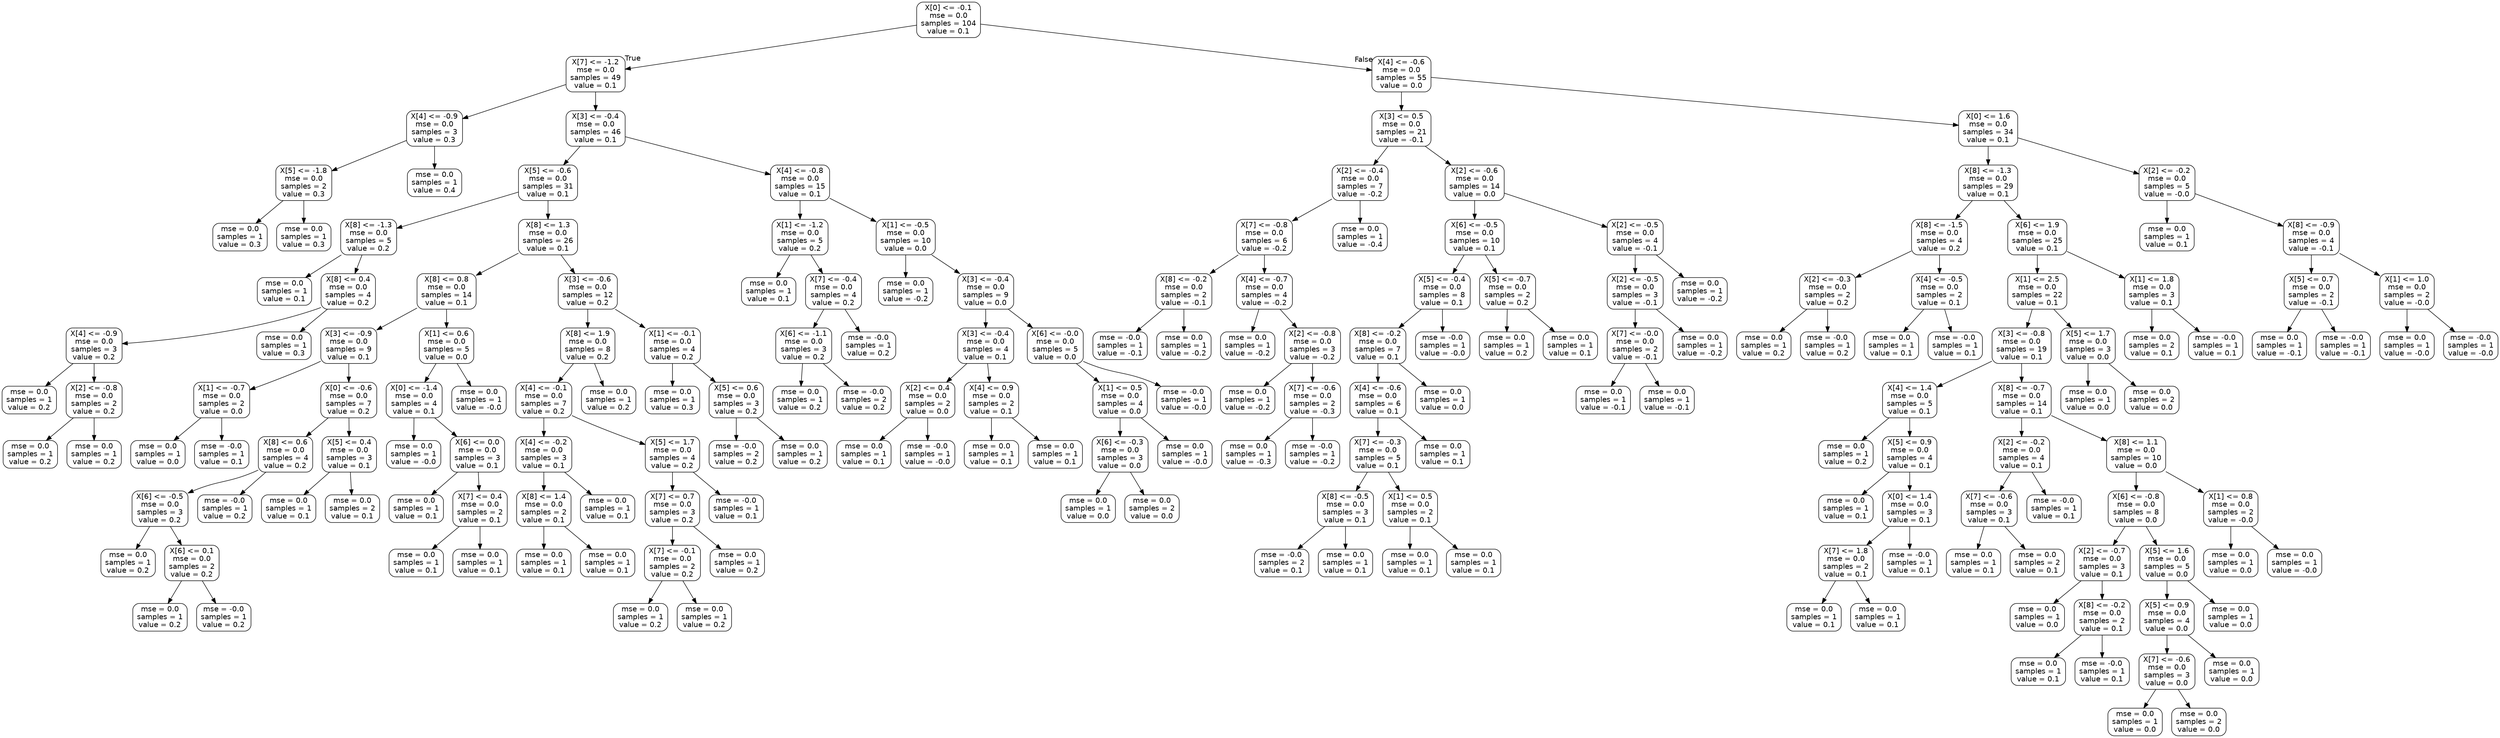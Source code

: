digraph Tree {
node [shape=box, style="rounded", color="black", fontname=helvetica] ;
edge [fontname=helvetica] ;
0 [label="X[0] <= -0.1\nmse = 0.0\nsamples = 104\nvalue = 0.1"] ;
1 [label="X[7] <= -1.2\nmse = 0.0\nsamples = 49\nvalue = 0.1"] ;
0 -> 1 [labeldistance=2.5, labelangle=45, headlabel="True"] ;
2 [label="X[4] <= -0.9\nmse = 0.0\nsamples = 3\nvalue = 0.3"] ;
1 -> 2 ;
3 [label="X[5] <= -1.8\nmse = 0.0\nsamples = 2\nvalue = 0.3"] ;
2 -> 3 ;
4 [label="mse = 0.0\nsamples = 1\nvalue = 0.3"] ;
3 -> 4 ;
5 [label="mse = 0.0\nsamples = 1\nvalue = 0.3"] ;
3 -> 5 ;
6 [label="mse = 0.0\nsamples = 1\nvalue = 0.4"] ;
2 -> 6 ;
7 [label="X[3] <= -0.4\nmse = 0.0\nsamples = 46\nvalue = 0.1"] ;
1 -> 7 ;
8 [label="X[5] <= -0.6\nmse = 0.0\nsamples = 31\nvalue = 0.1"] ;
7 -> 8 ;
9 [label="X[8] <= -1.3\nmse = 0.0\nsamples = 5\nvalue = 0.2"] ;
8 -> 9 ;
10 [label="mse = 0.0\nsamples = 1\nvalue = 0.1"] ;
9 -> 10 ;
11 [label="X[8] <= 0.4\nmse = 0.0\nsamples = 4\nvalue = 0.2"] ;
9 -> 11 ;
12 [label="X[4] <= -0.9\nmse = 0.0\nsamples = 3\nvalue = 0.2"] ;
11 -> 12 ;
13 [label="mse = 0.0\nsamples = 1\nvalue = 0.2"] ;
12 -> 13 ;
14 [label="X[2] <= -0.8\nmse = 0.0\nsamples = 2\nvalue = 0.2"] ;
12 -> 14 ;
15 [label="mse = 0.0\nsamples = 1\nvalue = 0.2"] ;
14 -> 15 ;
16 [label="mse = 0.0\nsamples = 1\nvalue = 0.2"] ;
14 -> 16 ;
17 [label="mse = 0.0\nsamples = 1\nvalue = 0.3"] ;
11 -> 17 ;
18 [label="X[8] <= 1.3\nmse = 0.0\nsamples = 26\nvalue = 0.1"] ;
8 -> 18 ;
19 [label="X[8] <= 0.8\nmse = 0.0\nsamples = 14\nvalue = 0.1"] ;
18 -> 19 ;
20 [label="X[3] <= -0.9\nmse = 0.0\nsamples = 9\nvalue = 0.1"] ;
19 -> 20 ;
21 [label="X[1] <= -0.7\nmse = 0.0\nsamples = 2\nvalue = 0.0"] ;
20 -> 21 ;
22 [label="mse = 0.0\nsamples = 1\nvalue = 0.0"] ;
21 -> 22 ;
23 [label="mse = -0.0\nsamples = 1\nvalue = 0.1"] ;
21 -> 23 ;
24 [label="X[0] <= -0.6\nmse = 0.0\nsamples = 7\nvalue = 0.2"] ;
20 -> 24 ;
25 [label="X[8] <= 0.6\nmse = 0.0\nsamples = 4\nvalue = 0.2"] ;
24 -> 25 ;
26 [label="X[6] <= -0.5\nmse = 0.0\nsamples = 3\nvalue = 0.2"] ;
25 -> 26 ;
27 [label="mse = 0.0\nsamples = 1\nvalue = 0.2"] ;
26 -> 27 ;
28 [label="X[6] <= 0.1\nmse = 0.0\nsamples = 2\nvalue = 0.2"] ;
26 -> 28 ;
29 [label="mse = 0.0\nsamples = 1\nvalue = 0.2"] ;
28 -> 29 ;
30 [label="mse = -0.0\nsamples = 1\nvalue = 0.2"] ;
28 -> 30 ;
31 [label="mse = -0.0\nsamples = 1\nvalue = 0.2"] ;
25 -> 31 ;
32 [label="X[5] <= 0.4\nmse = 0.0\nsamples = 3\nvalue = 0.1"] ;
24 -> 32 ;
33 [label="mse = 0.0\nsamples = 1\nvalue = 0.1"] ;
32 -> 33 ;
34 [label="mse = 0.0\nsamples = 2\nvalue = 0.1"] ;
32 -> 34 ;
35 [label="X[1] <= 0.6\nmse = 0.0\nsamples = 5\nvalue = 0.0"] ;
19 -> 35 ;
36 [label="X[0] <= -1.4\nmse = 0.0\nsamples = 4\nvalue = 0.1"] ;
35 -> 36 ;
37 [label="mse = 0.0\nsamples = 1\nvalue = -0.0"] ;
36 -> 37 ;
38 [label="X[6] <= 0.0\nmse = 0.0\nsamples = 3\nvalue = 0.1"] ;
36 -> 38 ;
39 [label="mse = 0.0\nsamples = 1\nvalue = 0.1"] ;
38 -> 39 ;
40 [label="X[7] <= 0.4\nmse = 0.0\nsamples = 2\nvalue = 0.1"] ;
38 -> 40 ;
41 [label="mse = 0.0\nsamples = 1\nvalue = 0.1"] ;
40 -> 41 ;
42 [label="mse = 0.0\nsamples = 1\nvalue = 0.1"] ;
40 -> 42 ;
43 [label="mse = 0.0\nsamples = 1\nvalue = -0.0"] ;
35 -> 43 ;
44 [label="X[3] <= -0.6\nmse = 0.0\nsamples = 12\nvalue = 0.2"] ;
18 -> 44 ;
45 [label="X[8] <= 1.9\nmse = 0.0\nsamples = 8\nvalue = 0.2"] ;
44 -> 45 ;
46 [label="X[4] <= -0.1\nmse = 0.0\nsamples = 7\nvalue = 0.2"] ;
45 -> 46 ;
47 [label="X[4] <= -0.2\nmse = 0.0\nsamples = 3\nvalue = 0.1"] ;
46 -> 47 ;
48 [label="X[8] <= 1.4\nmse = 0.0\nsamples = 2\nvalue = 0.1"] ;
47 -> 48 ;
49 [label="mse = 0.0\nsamples = 1\nvalue = 0.1"] ;
48 -> 49 ;
50 [label="mse = 0.0\nsamples = 1\nvalue = 0.1"] ;
48 -> 50 ;
51 [label="mse = 0.0\nsamples = 1\nvalue = 0.1"] ;
47 -> 51 ;
52 [label="X[5] <= 1.7\nmse = 0.0\nsamples = 4\nvalue = 0.2"] ;
46 -> 52 ;
53 [label="X[7] <= 0.7\nmse = 0.0\nsamples = 3\nvalue = 0.2"] ;
52 -> 53 ;
54 [label="X[7] <= -0.1\nmse = 0.0\nsamples = 2\nvalue = 0.2"] ;
53 -> 54 ;
55 [label="mse = 0.0\nsamples = 1\nvalue = 0.2"] ;
54 -> 55 ;
56 [label="mse = 0.0\nsamples = 1\nvalue = 0.2"] ;
54 -> 56 ;
57 [label="mse = 0.0\nsamples = 1\nvalue = 0.2"] ;
53 -> 57 ;
58 [label="mse = -0.0\nsamples = 1\nvalue = 0.1"] ;
52 -> 58 ;
59 [label="mse = 0.0\nsamples = 1\nvalue = 0.2"] ;
45 -> 59 ;
60 [label="X[1] <= -0.1\nmse = 0.0\nsamples = 4\nvalue = 0.2"] ;
44 -> 60 ;
61 [label="mse = 0.0\nsamples = 1\nvalue = 0.3"] ;
60 -> 61 ;
62 [label="X[5] <= 0.6\nmse = 0.0\nsamples = 3\nvalue = 0.2"] ;
60 -> 62 ;
63 [label="mse = -0.0\nsamples = 2\nvalue = 0.2"] ;
62 -> 63 ;
64 [label="mse = 0.0\nsamples = 1\nvalue = 0.2"] ;
62 -> 64 ;
65 [label="X[4] <= -0.8\nmse = 0.0\nsamples = 15\nvalue = 0.1"] ;
7 -> 65 ;
66 [label="X[1] <= -1.2\nmse = 0.0\nsamples = 5\nvalue = 0.2"] ;
65 -> 66 ;
67 [label="mse = 0.0\nsamples = 1\nvalue = 0.1"] ;
66 -> 67 ;
68 [label="X[7] <= -0.4\nmse = 0.0\nsamples = 4\nvalue = 0.2"] ;
66 -> 68 ;
69 [label="X[6] <= -1.1\nmse = 0.0\nsamples = 3\nvalue = 0.2"] ;
68 -> 69 ;
70 [label="mse = 0.0\nsamples = 1\nvalue = 0.2"] ;
69 -> 70 ;
71 [label="mse = -0.0\nsamples = 2\nvalue = 0.2"] ;
69 -> 71 ;
72 [label="mse = -0.0\nsamples = 1\nvalue = 0.2"] ;
68 -> 72 ;
73 [label="X[1] <= -0.5\nmse = 0.0\nsamples = 10\nvalue = 0.0"] ;
65 -> 73 ;
74 [label="mse = 0.0\nsamples = 1\nvalue = -0.2"] ;
73 -> 74 ;
75 [label="X[3] <= -0.4\nmse = 0.0\nsamples = 9\nvalue = 0.0"] ;
73 -> 75 ;
76 [label="X[3] <= -0.4\nmse = 0.0\nsamples = 4\nvalue = 0.1"] ;
75 -> 76 ;
77 [label="X[2] <= 0.4\nmse = 0.0\nsamples = 2\nvalue = 0.0"] ;
76 -> 77 ;
78 [label="mse = 0.0\nsamples = 1\nvalue = 0.1"] ;
77 -> 78 ;
79 [label="mse = -0.0\nsamples = 1\nvalue = -0.0"] ;
77 -> 79 ;
80 [label="X[4] <= 0.9\nmse = 0.0\nsamples = 2\nvalue = 0.1"] ;
76 -> 80 ;
81 [label="mse = 0.0\nsamples = 1\nvalue = 0.1"] ;
80 -> 81 ;
82 [label="mse = 0.0\nsamples = 1\nvalue = 0.1"] ;
80 -> 82 ;
83 [label="X[6] <= -0.0\nmse = 0.0\nsamples = 5\nvalue = 0.0"] ;
75 -> 83 ;
84 [label="X[1] <= 0.5\nmse = 0.0\nsamples = 4\nvalue = 0.0"] ;
83 -> 84 ;
85 [label="X[6] <= -0.3\nmse = 0.0\nsamples = 3\nvalue = 0.0"] ;
84 -> 85 ;
86 [label="mse = 0.0\nsamples = 1\nvalue = 0.0"] ;
85 -> 86 ;
87 [label="mse = 0.0\nsamples = 2\nvalue = 0.0"] ;
85 -> 87 ;
88 [label="mse = 0.0\nsamples = 1\nvalue = -0.0"] ;
84 -> 88 ;
89 [label="mse = -0.0\nsamples = 1\nvalue = -0.0"] ;
83 -> 89 ;
90 [label="X[4] <= -0.6\nmse = 0.0\nsamples = 55\nvalue = 0.0"] ;
0 -> 90 [labeldistance=2.5, labelangle=-45, headlabel="False"] ;
91 [label="X[3] <= 0.5\nmse = 0.0\nsamples = 21\nvalue = -0.1"] ;
90 -> 91 ;
92 [label="X[2] <= -0.4\nmse = 0.0\nsamples = 7\nvalue = -0.2"] ;
91 -> 92 ;
93 [label="X[7] <= -0.8\nmse = 0.0\nsamples = 6\nvalue = -0.2"] ;
92 -> 93 ;
94 [label="X[8] <= -0.2\nmse = 0.0\nsamples = 2\nvalue = -0.1"] ;
93 -> 94 ;
95 [label="mse = -0.0\nsamples = 1\nvalue = -0.1"] ;
94 -> 95 ;
96 [label="mse = 0.0\nsamples = 1\nvalue = -0.2"] ;
94 -> 96 ;
97 [label="X[4] <= -0.7\nmse = 0.0\nsamples = 4\nvalue = -0.2"] ;
93 -> 97 ;
98 [label="mse = 0.0\nsamples = 1\nvalue = -0.2"] ;
97 -> 98 ;
99 [label="X[2] <= -0.8\nmse = 0.0\nsamples = 3\nvalue = -0.2"] ;
97 -> 99 ;
100 [label="mse = 0.0\nsamples = 1\nvalue = -0.2"] ;
99 -> 100 ;
101 [label="X[7] <= -0.6\nmse = 0.0\nsamples = 2\nvalue = -0.3"] ;
99 -> 101 ;
102 [label="mse = 0.0\nsamples = 1\nvalue = -0.3"] ;
101 -> 102 ;
103 [label="mse = -0.0\nsamples = 1\nvalue = -0.2"] ;
101 -> 103 ;
104 [label="mse = 0.0\nsamples = 1\nvalue = -0.4"] ;
92 -> 104 ;
105 [label="X[2] <= -0.6\nmse = 0.0\nsamples = 14\nvalue = 0.0"] ;
91 -> 105 ;
106 [label="X[6] <= -0.5\nmse = 0.0\nsamples = 10\nvalue = 0.1"] ;
105 -> 106 ;
107 [label="X[5] <= -0.4\nmse = 0.0\nsamples = 8\nvalue = 0.1"] ;
106 -> 107 ;
108 [label="X[8] <= -0.2\nmse = 0.0\nsamples = 7\nvalue = 0.1"] ;
107 -> 108 ;
109 [label="X[4] <= -0.6\nmse = 0.0\nsamples = 6\nvalue = 0.1"] ;
108 -> 109 ;
110 [label="X[7] <= -0.3\nmse = 0.0\nsamples = 5\nvalue = 0.1"] ;
109 -> 110 ;
111 [label="X[8] <= -0.5\nmse = 0.0\nsamples = 3\nvalue = 0.1"] ;
110 -> 111 ;
112 [label="mse = -0.0\nsamples = 2\nvalue = 0.1"] ;
111 -> 112 ;
113 [label="mse = 0.0\nsamples = 1\nvalue = 0.1"] ;
111 -> 113 ;
114 [label="X[1] <= 0.5\nmse = 0.0\nsamples = 2\nvalue = 0.1"] ;
110 -> 114 ;
115 [label="mse = 0.0\nsamples = 1\nvalue = 0.1"] ;
114 -> 115 ;
116 [label="mse = 0.0\nsamples = 1\nvalue = 0.1"] ;
114 -> 116 ;
117 [label="mse = 0.0\nsamples = 1\nvalue = 0.1"] ;
109 -> 117 ;
118 [label="mse = 0.0\nsamples = 1\nvalue = 0.0"] ;
108 -> 118 ;
119 [label="mse = -0.0\nsamples = 1\nvalue = -0.0"] ;
107 -> 119 ;
120 [label="X[5] <= -0.7\nmse = 0.0\nsamples = 2\nvalue = 0.2"] ;
106 -> 120 ;
121 [label="mse = 0.0\nsamples = 1\nvalue = 0.2"] ;
120 -> 121 ;
122 [label="mse = 0.0\nsamples = 1\nvalue = 0.1"] ;
120 -> 122 ;
123 [label="X[2] <= -0.5\nmse = 0.0\nsamples = 4\nvalue = -0.1"] ;
105 -> 123 ;
124 [label="X[2] <= -0.5\nmse = 0.0\nsamples = 3\nvalue = -0.1"] ;
123 -> 124 ;
125 [label="X[7] <= -0.0\nmse = 0.0\nsamples = 2\nvalue = -0.1"] ;
124 -> 125 ;
126 [label="mse = 0.0\nsamples = 1\nvalue = -0.1"] ;
125 -> 126 ;
127 [label="mse = 0.0\nsamples = 1\nvalue = -0.1"] ;
125 -> 127 ;
128 [label="mse = 0.0\nsamples = 1\nvalue = -0.2"] ;
124 -> 128 ;
129 [label="mse = 0.0\nsamples = 1\nvalue = -0.2"] ;
123 -> 129 ;
130 [label="X[0] <= 1.6\nmse = 0.0\nsamples = 34\nvalue = 0.1"] ;
90 -> 130 ;
131 [label="X[8] <= -1.3\nmse = 0.0\nsamples = 29\nvalue = 0.1"] ;
130 -> 131 ;
132 [label="X[8] <= -1.5\nmse = 0.0\nsamples = 4\nvalue = 0.2"] ;
131 -> 132 ;
133 [label="X[2] <= -0.3\nmse = 0.0\nsamples = 2\nvalue = 0.2"] ;
132 -> 133 ;
134 [label="mse = 0.0\nsamples = 1\nvalue = 0.2"] ;
133 -> 134 ;
135 [label="mse = -0.0\nsamples = 1\nvalue = 0.2"] ;
133 -> 135 ;
136 [label="X[4] <= -0.5\nmse = 0.0\nsamples = 2\nvalue = 0.1"] ;
132 -> 136 ;
137 [label="mse = 0.0\nsamples = 1\nvalue = 0.1"] ;
136 -> 137 ;
138 [label="mse = -0.0\nsamples = 1\nvalue = 0.1"] ;
136 -> 138 ;
139 [label="X[6] <= 1.9\nmse = 0.0\nsamples = 25\nvalue = 0.1"] ;
131 -> 139 ;
140 [label="X[1] <= 2.5\nmse = 0.0\nsamples = 22\nvalue = 0.1"] ;
139 -> 140 ;
141 [label="X[3] <= -0.8\nmse = 0.0\nsamples = 19\nvalue = 0.1"] ;
140 -> 141 ;
142 [label="X[4] <= 1.4\nmse = 0.0\nsamples = 5\nvalue = 0.1"] ;
141 -> 142 ;
143 [label="mse = 0.0\nsamples = 1\nvalue = 0.2"] ;
142 -> 143 ;
144 [label="X[5] <= 0.9\nmse = 0.0\nsamples = 4\nvalue = 0.1"] ;
142 -> 144 ;
145 [label="mse = 0.0\nsamples = 1\nvalue = 0.1"] ;
144 -> 145 ;
146 [label="X[0] <= 1.4\nmse = 0.0\nsamples = 3\nvalue = 0.1"] ;
144 -> 146 ;
147 [label="X[7] <= 1.8\nmse = 0.0\nsamples = 2\nvalue = 0.1"] ;
146 -> 147 ;
148 [label="mse = 0.0\nsamples = 1\nvalue = 0.1"] ;
147 -> 148 ;
149 [label="mse = 0.0\nsamples = 1\nvalue = 0.1"] ;
147 -> 149 ;
150 [label="mse = -0.0\nsamples = 1\nvalue = 0.1"] ;
146 -> 150 ;
151 [label="X[8] <= -0.7\nmse = 0.0\nsamples = 14\nvalue = 0.1"] ;
141 -> 151 ;
152 [label="X[2] <= -0.2\nmse = 0.0\nsamples = 4\nvalue = 0.1"] ;
151 -> 152 ;
153 [label="X[7] <= -0.6\nmse = 0.0\nsamples = 3\nvalue = 0.1"] ;
152 -> 153 ;
154 [label="mse = 0.0\nsamples = 1\nvalue = 0.1"] ;
153 -> 154 ;
155 [label="mse = 0.0\nsamples = 2\nvalue = 0.1"] ;
153 -> 155 ;
156 [label="mse = -0.0\nsamples = 1\nvalue = 0.1"] ;
152 -> 156 ;
157 [label="X[8] <= 1.1\nmse = 0.0\nsamples = 10\nvalue = 0.0"] ;
151 -> 157 ;
158 [label="X[6] <= -0.8\nmse = 0.0\nsamples = 8\nvalue = 0.0"] ;
157 -> 158 ;
159 [label="X[2] <= -0.7\nmse = 0.0\nsamples = 3\nvalue = 0.1"] ;
158 -> 159 ;
160 [label="mse = 0.0\nsamples = 1\nvalue = 0.0"] ;
159 -> 160 ;
161 [label="X[8] <= -0.2\nmse = 0.0\nsamples = 2\nvalue = 0.1"] ;
159 -> 161 ;
162 [label="mse = 0.0\nsamples = 1\nvalue = 0.1"] ;
161 -> 162 ;
163 [label="mse = -0.0\nsamples = 1\nvalue = 0.1"] ;
161 -> 163 ;
164 [label="X[5] <= 1.6\nmse = 0.0\nsamples = 5\nvalue = 0.0"] ;
158 -> 164 ;
165 [label="X[5] <= 0.9\nmse = 0.0\nsamples = 4\nvalue = 0.0"] ;
164 -> 165 ;
166 [label="X[7] <= -0.6\nmse = 0.0\nsamples = 3\nvalue = 0.0"] ;
165 -> 166 ;
167 [label="mse = 0.0\nsamples = 1\nvalue = 0.0"] ;
166 -> 167 ;
168 [label="mse = 0.0\nsamples = 2\nvalue = 0.0"] ;
166 -> 168 ;
169 [label="mse = 0.0\nsamples = 1\nvalue = 0.0"] ;
165 -> 169 ;
170 [label="mse = 0.0\nsamples = 1\nvalue = 0.0"] ;
164 -> 170 ;
171 [label="X[1] <= 0.8\nmse = 0.0\nsamples = 2\nvalue = -0.0"] ;
157 -> 171 ;
172 [label="mse = 0.0\nsamples = 1\nvalue = 0.0"] ;
171 -> 172 ;
173 [label="mse = 0.0\nsamples = 1\nvalue = -0.0"] ;
171 -> 173 ;
174 [label="X[5] <= 1.7\nmse = 0.0\nsamples = 3\nvalue = 0.0"] ;
140 -> 174 ;
175 [label="mse = 0.0\nsamples = 1\nvalue = 0.0"] ;
174 -> 175 ;
176 [label="mse = 0.0\nsamples = 2\nvalue = 0.0"] ;
174 -> 176 ;
177 [label="X[1] <= 1.8\nmse = 0.0\nsamples = 3\nvalue = 0.1"] ;
139 -> 177 ;
178 [label="mse = 0.0\nsamples = 2\nvalue = 0.1"] ;
177 -> 178 ;
179 [label="mse = -0.0\nsamples = 1\nvalue = 0.1"] ;
177 -> 179 ;
180 [label="X[2] <= -0.2\nmse = 0.0\nsamples = 5\nvalue = -0.0"] ;
130 -> 180 ;
181 [label="mse = 0.0\nsamples = 1\nvalue = 0.1"] ;
180 -> 181 ;
182 [label="X[8] <= -0.9\nmse = 0.0\nsamples = 4\nvalue = -0.1"] ;
180 -> 182 ;
183 [label="X[5] <= 0.7\nmse = 0.0\nsamples = 2\nvalue = -0.1"] ;
182 -> 183 ;
184 [label="mse = 0.0\nsamples = 1\nvalue = -0.1"] ;
183 -> 184 ;
185 [label="mse = -0.0\nsamples = 1\nvalue = -0.1"] ;
183 -> 185 ;
186 [label="X[1] <= 1.0\nmse = 0.0\nsamples = 2\nvalue = -0.0"] ;
182 -> 186 ;
187 [label="mse = 0.0\nsamples = 1\nvalue = -0.0"] ;
186 -> 187 ;
188 [label="mse = -0.0\nsamples = 1\nvalue = -0.0"] ;
186 -> 188 ;
}